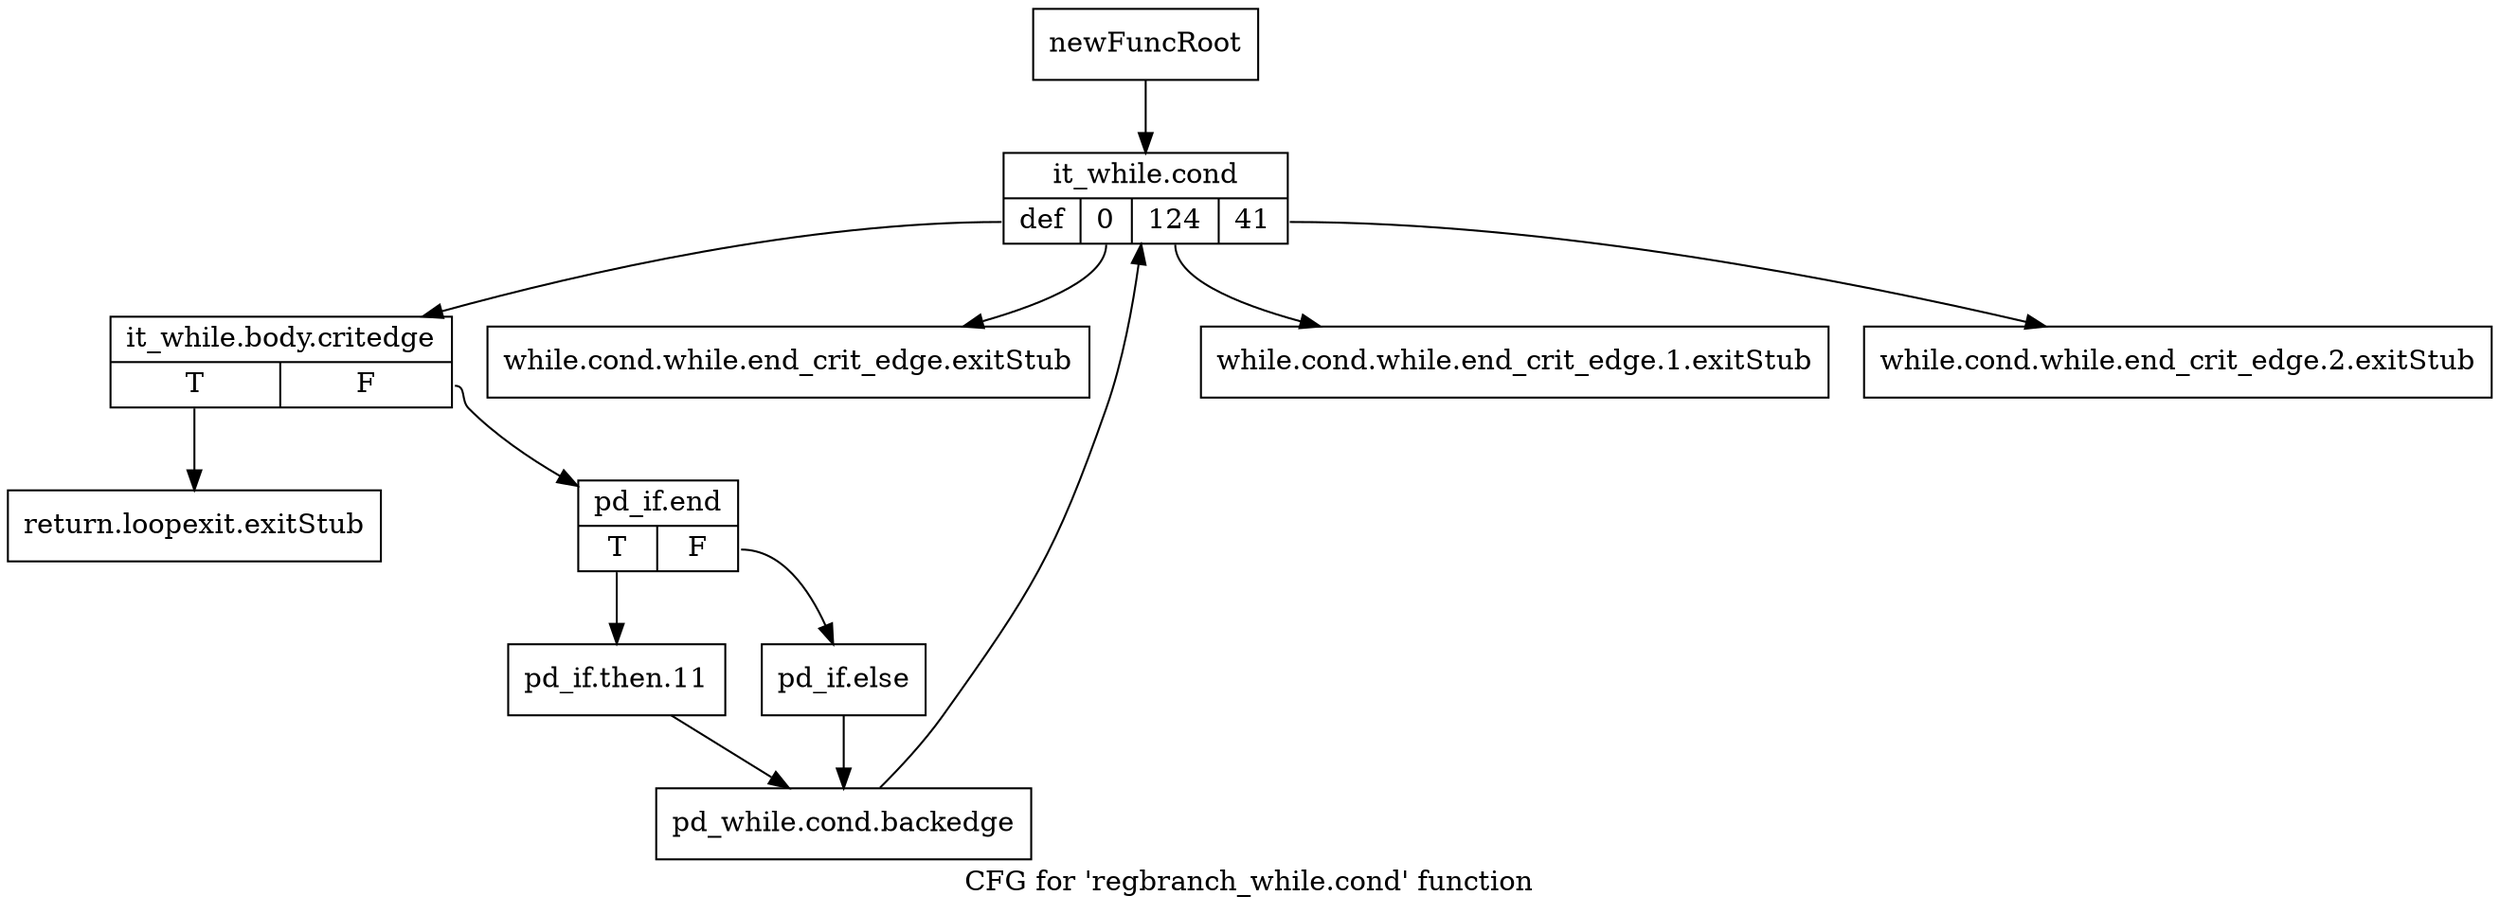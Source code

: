 digraph "CFG for 'regbranch_while.cond' function" {
	label="CFG for 'regbranch_while.cond' function";

	Node0x333c830 [shape=record,label="{newFuncRoot}"];
	Node0x333c830 -> Node0x333c9c0;
	Node0x333c880 [shape=record,label="{while.cond.while.end_crit_edge.exitStub}"];
	Node0x333c8d0 [shape=record,label="{while.cond.while.end_crit_edge.1.exitStub}"];
	Node0x333c920 [shape=record,label="{while.cond.while.end_crit_edge.2.exitStub}"];
	Node0x333c970 [shape=record,label="{return.loopexit.exitStub}"];
	Node0x333c9c0 [shape=record,label="{it_while.cond|{<s0>def|<s1>0|<s2>124|<s3>41}}"];
	Node0x333c9c0:s0 -> Node0x333ca10;
	Node0x333c9c0:s1 -> Node0x333c880;
	Node0x333c9c0:s2 -> Node0x333c8d0;
	Node0x333c9c0:s3 -> Node0x333c920;
	Node0x333ca10 [shape=record,label="{it_while.body.critedge|{<s0>T|<s1>F}}"];
	Node0x333ca10:s0 -> Node0x333c970;
	Node0x333ca10:s1 -> Node0x333ca60;
	Node0x333ca60 [shape=record,label="{pd_if.end|{<s0>T|<s1>F}}"];
	Node0x333ca60:s0 -> Node0x333cb00;
	Node0x333ca60:s1 -> Node0x333cab0;
	Node0x333cab0 [shape=record,label="{pd_if.else}"];
	Node0x333cab0 -> Node0x333cb50;
	Node0x333cb00 [shape=record,label="{pd_if.then.11}"];
	Node0x333cb00 -> Node0x333cb50;
	Node0x333cb50 [shape=record,label="{pd_while.cond.backedge}"];
	Node0x333cb50 -> Node0x333c9c0;
}
